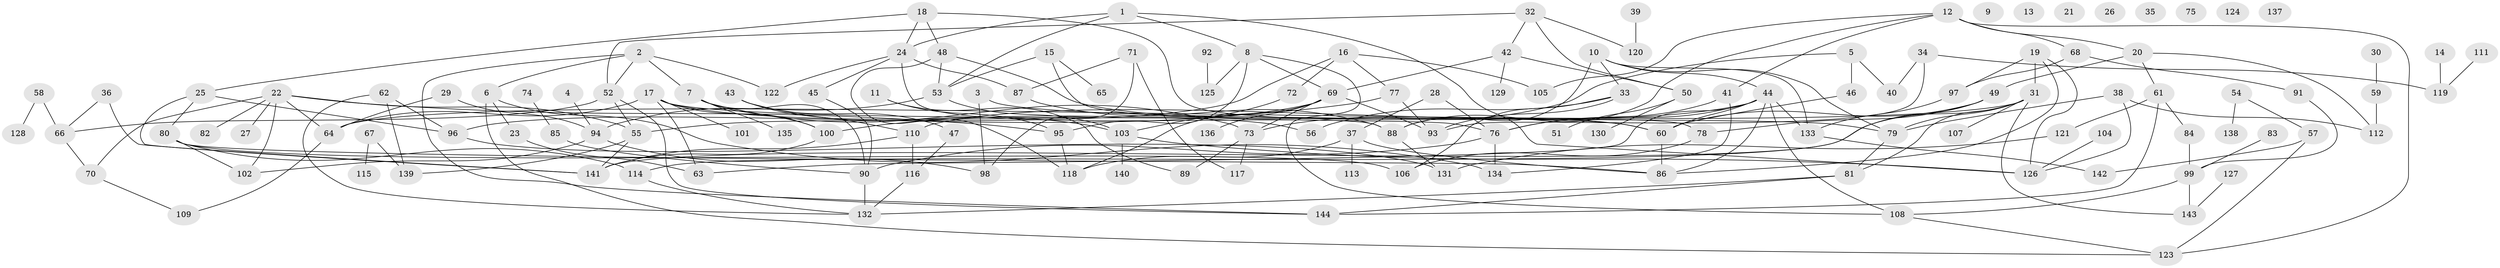 // Generated by graph-tools (version 1.1) at 2025/25/03/09/25 03:25:20]
// undirected, 144 vertices, 215 edges
graph export_dot {
graph [start="1"]
  node [color=gray90,style=filled];
  1;
  2;
  3;
  4;
  5;
  6;
  7;
  8;
  9;
  10;
  11;
  12;
  13;
  14;
  15;
  16;
  17;
  18;
  19;
  20;
  21;
  22;
  23;
  24;
  25;
  26;
  27;
  28;
  29;
  30;
  31;
  32;
  33;
  34;
  35;
  36;
  37;
  38;
  39;
  40;
  41;
  42;
  43;
  44;
  45;
  46;
  47;
  48;
  49;
  50;
  51;
  52;
  53;
  54;
  55;
  56;
  57;
  58;
  59;
  60;
  61;
  62;
  63;
  64;
  65;
  66;
  67;
  68;
  69;
  70;
  71;
  72;
  73;
  74;
  75;
  76;
  77;
  78;
  79;
  80;
  81;
  82;
  83;
  84;
  85;
  86;
  87;
  88;
  89;
  90;
  91;
  92;
  93;
  94;
  95;
  96;
  97;
  98;
  99;
  100;
  101;
  102;
  103;
  104;
  105;
  106;
  107;
  108;
  109;
  110;
  111;
  112;
  113;
  114;
  115;
  116;
  117;
  118;
  119;
  120;
  121;
  122;
  123;
  124;
  125;
  126;
  127;
  128;
  129;
  130;
  131;
  132;
  133;
  134;
  135;
  136;
  137;
  138;
  139;
  140;
  141;
  142;
  143;
  144;
  1 -- 8;
  1 -- 24;
  1 -- 53;
  1 -- 126;
  2 -- 6;
  2 -- 7;
  2 -- 52;
  2 -- 122;
  2 -- 144;
  3 -- 79;
  3 -- 98;
  4 -- 94;
  5 -- 40;
  5 -- 46;
  5 -- 73;
  6 -- 23;
  6 -- 123;
  6 -- 134;
  7 -- 73;
  7 -- 90;
  7 -- 100;
  7 -- 135;
  8 -- 69;
  8 -- 95;
  8 -- 108;
  8 -- 125;
  10 -- 33;
  10 -- 44;
  10 -- 79;
  10 -- 88;
  10 -- 133;
  11 -- 89;
  11 -- 95;
  12 -- 20;
  12 -- 41;
  12 -- 68;
  12 -- 88;
  12 -- 105;
  12 -- 123;
  14 -- 119;
  15 -- 53;
  15 -- 65;
  15 -- 76;
  16 -- 55;
  16 -- 72;
  16 -- 77;
  16 -- 105;
  17 -- 56;
  17 -- 60;
  17 -- 63;
  17 -- 64;
  17 -- 100;
  17 -- 101;
  18 -- 24;
  18 -- 25;
  18 -- 48;
  18 -- 78;
  19 -- 31;
  19 -- 86;
  19 -- 97;
  19 -- 126;
  20 -- 49;
  20 -- 61;
  20 -- 112;
  22 -- 27;
  22 -- 55;
  22 -- 64;
  22 -- 70;
  22 -- 82;
  22 -- 95;
  22 -- 102;
  23 -- 63;
  24 -- 45;
  24 -- 87;
  24 -- 88;
  24 -- 122;
  25 -- 80;
  25 -- 96;
  25 -- 141;
  28 -- 37;
  28 -- 76;
  29 -- 64;
  29 -- 94;
  30 -- 59;
  31 -- 64;
  31 -- 79;
  31 -- 81;
  31 -- 107;
  31 -- 141;
  31 -- 143;
  32 -- 42;
  32 -- 50;
  32 -- 52;
  32 -- 120;
  33 -- 56;
  33 -- 93;
  33 -- 106;
  34 -- 40;
  34 -- 93;
  34 -- 119;
  36 -- 66;
  36 -- 141;
  37 -- 86;
  37 -- 113;
  37 -- 118;
  38 -- 79;
  38 -- 112;
  38 -- 126;
  39 -- 120;
  41 -- 76;
  41 -- 134;
  42 -- 50;
  42 -- 69;
  42 -- 129;
  43 -- 47;
  43 -- 103;
  43 -- 110;
  44 -- 60;
  44 -- 63;
  44 -- 76;
  44 -- 86;
  44 -- 108;
  44 -- 110;
  44 -- 133;
  45 -- 90;
  46 -- 60;
  47 -- 116;
  48 -- 53;
  48 -- 60;
  48 -- 118;
  49 -- 60;
  49 -- 78;
  49 -- 114;
  50 -- 51;
  50 -- 130;
  52 -- 55;
  52 -- 66;
  52 -- 144;
  53 -- 94;
  53 -- 103;
  54 -- 57;
  54 -- 138;
  55 -- 139;
  55 -- 141;
  57 -- 123;
  57 -- 142;
  58 -- 66;
  58 -- 128;
  59 -- 112;
  60 -- 86;
  61 -- 84;
  61 -- 121;
  61 -- 144;
  62 -- 96;
  62 -- 132;
  62 -- 139;
  64 -- 109;
  66 -- 70;
  67 -- 115;
  67 -- 139;
  68 -- 91;
  68 -- 97;
  69 -- 73;
  69 -- 93;
  69 -- 96;
  69 -- 118;
  69 -- 136;
  70 -- 109;
  71 -- 87;
  71 -- 98;
  71 -- 117;
  72 -- 103;
  73 -- 89;
  73 -- 117;
  74 -- 85;
  76 -- 90;
  76 -- 134;
  77 -- 93;
  77 -- 100;
  78 -- 106;
  79 -- 81;
  80 -- 86;
  80 -- 102;
  80 -- 106;
  80 -- 114;
  81 -- 132;
  81 -- 144;
  83 -- 99;
  84 -- 99;
  85 -- 90;
  87 -- 88;
  88 -- 131;
  90 -- 132;
  91 -- 99;
  92 -- 125;
  94 -- 98;
  94 -- 102;
  95 -- 118;
  96 -- 131;
  97 -- 133;
  99 -- 108;
  99 -- 143;
  100 -- 141;
  103 -- 126;
  103 -- 140;
  104 -- 126;
  108 -- 123;
  110 -- 116;
  110 -- 141;
  111 -- 119;
  114 -- 132;
  116 -- 132;
  121 -- 131;
  127 -- 143;
  133 -- 142;
}
